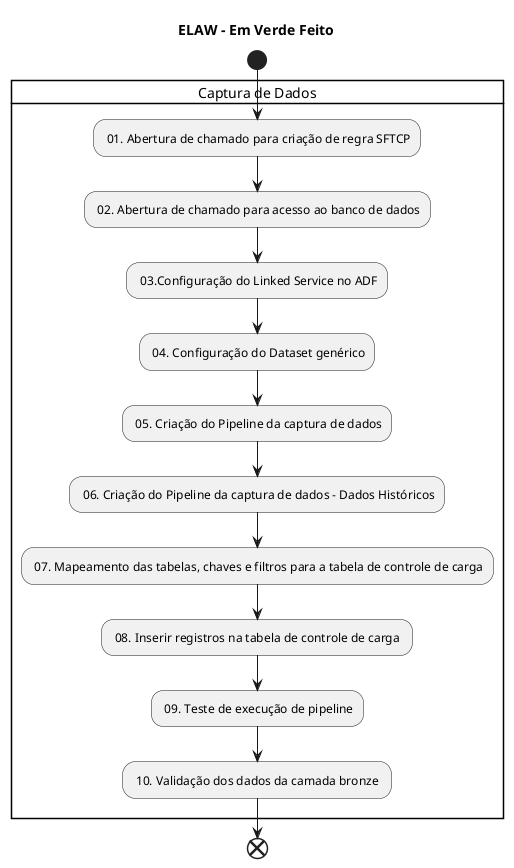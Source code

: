 @startuml 

title ELAW - Em Verde Feito
start 

card "Captura de Dados" {
: 01. Abertura de chamado para criação de regra SFTCP;
: 02. Abertura de chamado para acesso ao banco de dados;
: 03.Configuração do Linked Service no ADF;
: 04. Configuração do Dataset genérico;
: 05. Criação do Pipeline da captura de dados;
: 06. Criação do Pipeline da captura de dados - Dados Históricos;
: 07. Mapeamento das tabelas, chaves e filtros para a tabela de controle de carga;
: 08. Inserir registros na tabela de controle de carga ;
: 09. Teste de execução de pipeline;
: 10. Validação dos dados da camada bronze ;
}
end

@enduml 